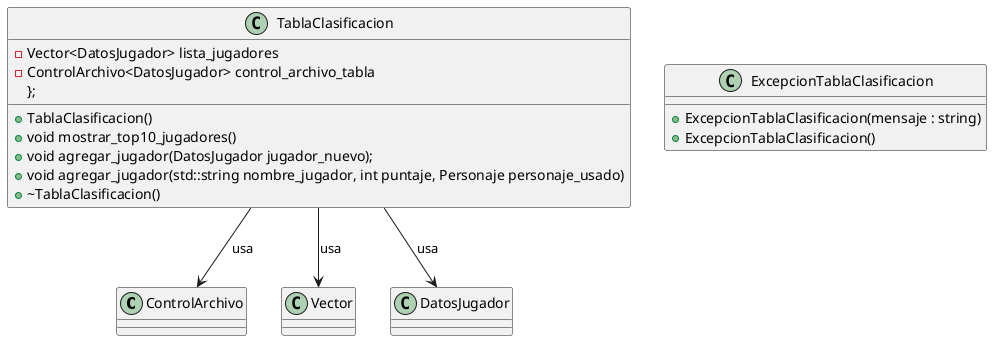 @startuml
'https://plantuml.com/class-diagram
class ControlArchivo
class Vector
class DatosJugador

class ExcepcionTablaClasificacion {
    + ExcepcionTablaClasificacion(mensaje : string)
    + ExcepcionTablaClasificacion()
}

class TablaClasificacion{
    - Vector<DatosJugador> lista_jugadores
    - ControlArchivo<DatosJugador> control_archivo_tabla
    + TablaClasificacion()
    + void mostrar_top10_jugadores()
    + void agregar_jugador(DatosJugador jugador_nuevo);
    + void agregar_jugador(std::string nombre_jugador, int puntaje, Personaje personaje_usado)
    + ~TablaClasificacion()
};    
}

' Relaciones
TablaClasificacion --> Vector : "usa"
TablaClasificacion --> ControlArchivo : "usa"
TablaClasificacion --> DatosJugador : "usa"
@enduml